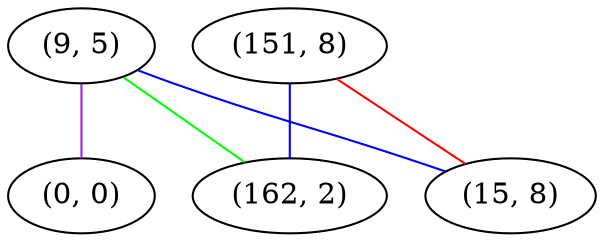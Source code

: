 graph "" {
"(9, 5)";
"(151, 8)";
"(0, 0)";
"(15, 8)";
"(162, 2)";
"(9, 5)" -- "(0, 0)"  [color=purple, key=0, weight=4];
"(9, 5)" -- "(15, 8)"  [color=blue, key=0, weight=3];
"(9, 5)" -- "(162, 2)"  [color=green, key=0, weight=2];
"(151, 8)" -- "(15, 8)"  [color=red, key=0, weight=1];
"(151, 8)" -- "(162, 2)"  [color=blue, key=0, weight=3];
}
